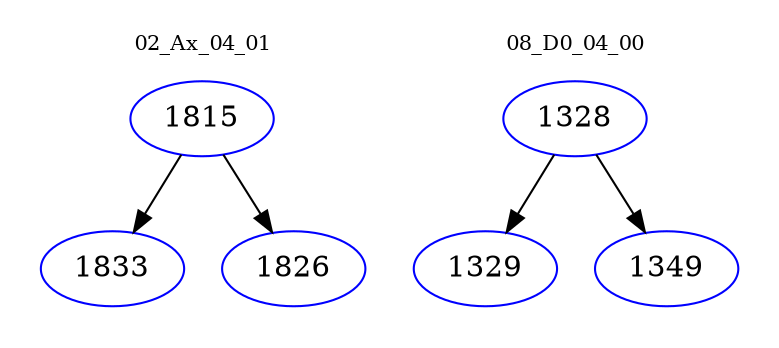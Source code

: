 digraph{
subgraph cluster_0 {
color = white
label = "02_Ax_04_01";
fontsize=10;
T0_1815 [label="1815", color="blue"]
T0_1815 -> T0_1833 [color="black"]
T0_1833 [label="1833", color="blue"]
T0_1815 -> T0_1826 [color="black"]
T0_1826 [label="1826", color="blue"]
}
subgraph cluster_1 {
color = white
label = "08_D0_04_00";
fontsize=10;
T1_1328 [label="1328", color="blue"]
T1_1328 -> T1_1329 [color="black"]
T1_1329 [label="1329", color="blue"]
T1_1328 -> T1_1349 [color="black"]
T1_1349 [label="1349", color="blue"]
}
}

